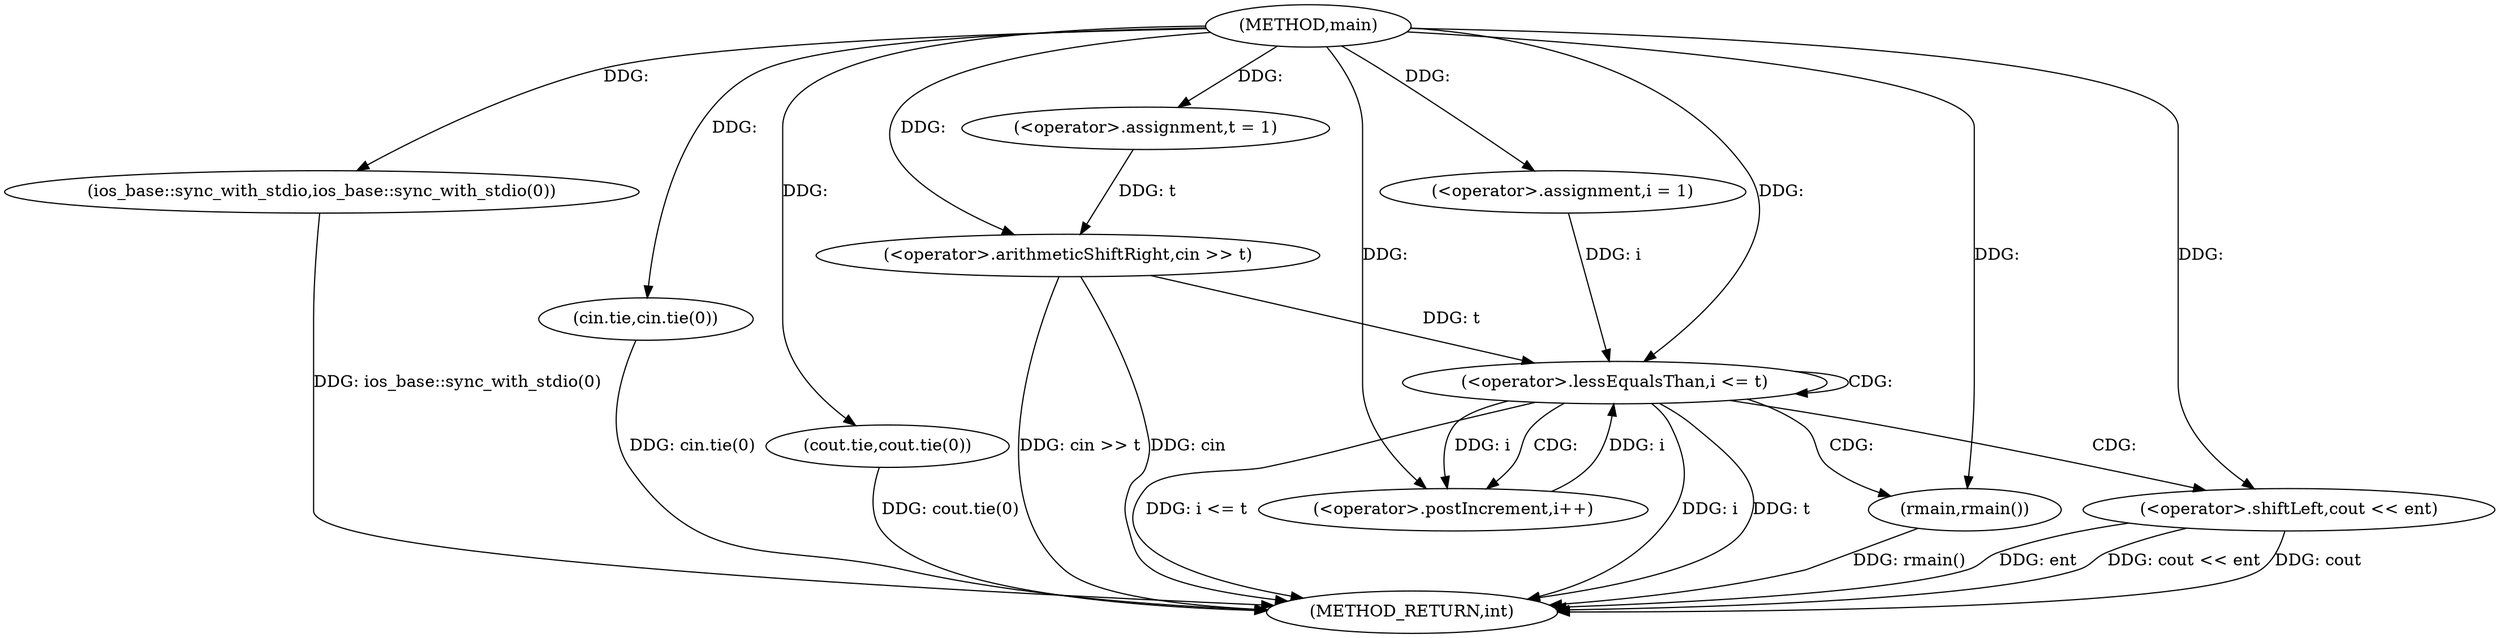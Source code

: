 digraph "main" {  
"1000147" [label = "(METHOD,main)" ]
"1000177" [label = "(METHOD_RETURN,int)" ]
"1000149" [label = "(ios_base::sync_with_stdio,ios_base::sync_with_stdio(0))" ]
"1000151" [label = "(cin.tie,cin.tie(0))" ]
"1000153" [label = "(cout.tie,cout.tie(0))" ]
"1000156" [label = "(<operator>.assignment,t = 1)" ]
"1000159" [label = "(<operator>.arithmeticShiftRight,cin >> t)" ]
"1000164" [label = "(<operator>.assignment,i = 1)" ]
"1000167" [label = "(<operator>.lessEqualsThan,i <= t)" ]
"1000170" [label = "(<operator>.postIncrement,i++)" ]
"1000173" [label = "(rmain,rmain())" ]
"1000174" [label = "(<operator>.shiftLeft,cout << ent)" ]
  "1000149" -> "1000177"  [ label = "DDG: ios_base::sync_with_stdio(0)"] 
  "1000151" -> "1000177"  [ label = "DDG: cin.tie(0)"] 
  "1000153" -> "1000177"  [ label = "DDG: cout.tie(0)"] 
  "1000159" -> "1000177"  [ label = "DDG: cin >> t"] 
  "1000167" -> "1000177"  [ label = "DDG: i"] 
  "1000167" -> "1000177"  [ label = "DDG: t"] 
  "1000167" -> "1000177"  [ label = "DDG: i <= t"] 
  "1000173" -> "1000177"  [ label = "DDG: rmain()"] 
  "1000174" -> "1000177"  [ label = "DDG: ent"] 
  "1000174" -> "1000177"  [ label = "DDG: cout << ent"] 
  "1000159" -> "1000177"  [ label = "DDG: cin"] 
  "1000174" -> "1000177"  [ label = "DDG: cout"] 
  "1000147" -> "1000156"  [ label = "DDG: "] 
  "1000147" -> "1000149"  [ label = "DDG: "] 
  "1000147" -> "1000151"  [ label = "DDG: "] 
  "1000147" -> "1000153"  [ label = "DDG: "] 
  "1000147" -> "1000159"  [ label = "DDG: "] 
  "1000156" -> "1000159"  [ label = "DDG: t"] 
  "1000147" -> "1000164"  [ label = "DDG: "] 
  "1000164" -> "1000167"  [ label = "DDG: i"] 
  "1000170" -> "1000167"  [ label = "DDG: i"] 
  "1000147" -> "1000167"  [ label = "DDG: "] 
  "1000159" -> "1000167"  [ label = "DDG: t"] 
  "1000167" -> "1000170"  [ label = "DDG: i"] 
  "1000147" -> "1000170"  [ label = "DDG: "] 
  "1000147" -> "1000173"  [ label = "DDG: "] 
  "1000147" -> "1000174"  [ label = "DDG: "] 
  "1000167" -> "1000170"  [ label = "CDG: "] 
  "1000167" -> "1000174"  [ label = "CDG: "] 
  "1000167" -> "1000167"  [ label = "CDG: "] 
  "1000167" -> "1000173"  [ label = "CDG: "] 
}

